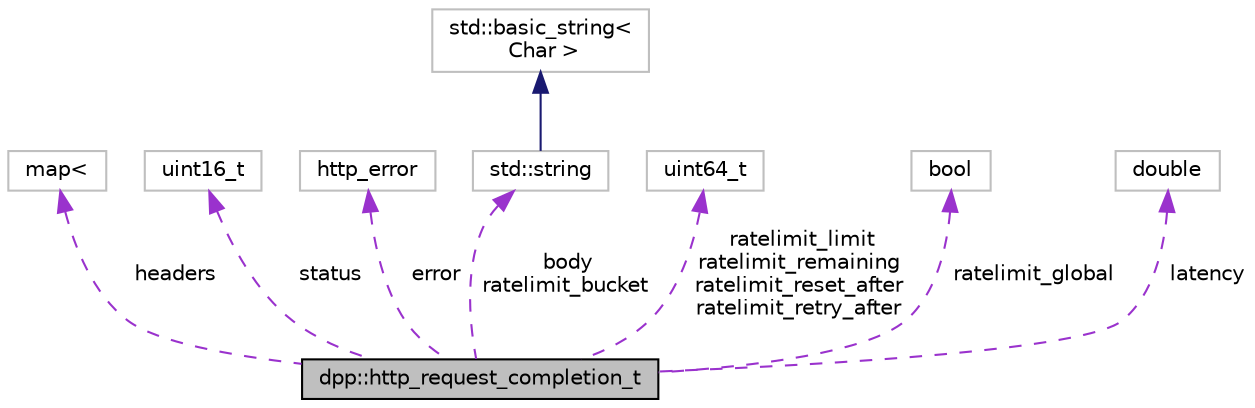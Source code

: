 digraph "dpp::http_request_completion_t"
{
 // INTERACTIVE_SVG=YES
 // LATEX_PDF_SIZE
  bgcolor="transparent";
  edge [fontname="Helvetica",fontsize="10",labelfontname="Helvetica",labelfontsize="10"];
  node [fontname="Helvetica",fontsize="10",shape=record];
  Node1 [label="dpp::http_request_completion_t",height=0.2,width=0.4,color="black", fillcolor="grey75", style="filled", fontcolor="black",tooltip="The result of any HTTP request. Contains the headers, vital rate limit figures, and returned request ..."];
  Node2 -> Node1 [dir="back",color="darkorchid3",fontsize="10",style="dashed",label=" headers" ,fontname="Helvetica"];
  Node2 [label="map\<",height=0.2,width=0.4,color="grey75",tooltip=" "];
  Node3 -> Node1 [dir="back",color="darkorchid3",fontsize="10",style="dashed",label=" status" ,fontname="Helvetica"];
  Node3 [label="uint16_t",height=0.2,width=0.4,color="grey75",tooltip=" "];
  Node4 -> Node1 [dir="back",color="darkorchid3",fontsize="10",style="dashed",label=" error" ,fontname="Helvetica"];
  Node4 [label="http_error",height=0.2,width=0.4,color="grey75",tooltip=" "];
  Node5 -> Node1 [dir="back",color="darkorchid3",fontsize="10",style="dashed",label=" body\nratelimit_bucket" ,fontname="Helvetica"];
  Node5 [label="std::string",height=0.2,width=0.4,color="grey75",tooltip=" "];
  Node6 -> Node5 [dir="back",color="midnightblue",fontsize="10",style="solid",fontname="Helvetica"];
  Node6 [label="std::basic_string\<\l Char \>",height=0.2,width=0.4,color="grey75",tooltip=" "];
  Node7 -> Node1 [dir="back",color="darkorchid3",fontsize="10",style="dashed",label=" ratelimit_limit\nratelimit_remaining\nratelimit_reset_after\nratelimit_retry_after" ,fontname="Helvetica"];
  Node7 [label="uint64_t",height=0.2,width=0.4,color="grey75",tooltip=" "];
  Node8 -> Node1 [dir="back",color="darkorchid3",fontsize="10",style="dashed",label=" ratelimit_global" ,fontname="Helvetica"];
  Node8 [label="bool",height=0.2,width=0.4,color="grey75",tooltip=" "];
  Node9 -> Node1 [dir="back",color="darkorchid3",fontsize="10",style="dashed",label=" latency" ,fontname="Helvetica"];
  Node9 [label="double",height=0.2,width=0.4,color="grey75",tooltip=" "];
}

